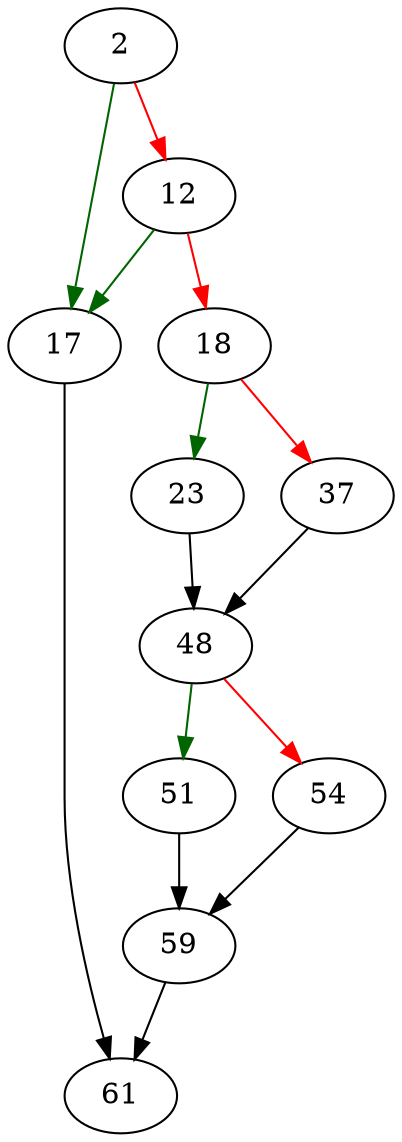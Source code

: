 strict digraph "sqlite3InvokeBusyHandler" {
	// Node definitions.
	2 [entry=true];
	17;
	12;
	18;
	61;
	23;
	37;
	48;
	51;
	54;
	59;

	// Edge definitions.
	2 -> 17 [
		color=darkgreen
		cond=true
	];
	2 -> 12 [
		color=red
		cond=false
	];
	17 -> 61;
	12 -> 17 [
		color=darkgreen
		cond=true
	];
	12 -> 18 [
		color=red
		cond=false
	];
	18 -> 23 [
		color=darkgreen
		cond=true
	];
	18 -> 37 [
		color=red
		cond=false
	];
	23 -> 48;
	37 -> 48;
	48 -> 51 [
		color=darkgreen
		cond=true
	];
	48 -> 54 [
		color=red
		cond=false
	];
	51 -> 59;
	54 -> 59;
	59 -> 61;
}